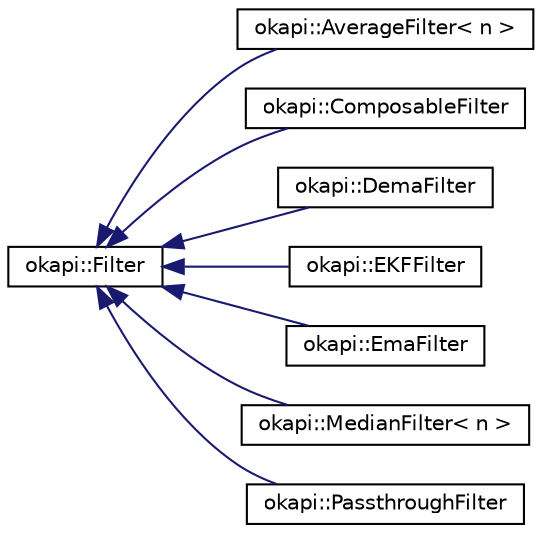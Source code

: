 digraph "Graphical Class Hierarchy"
{
 // LATEX_PDF_SIZE
  edge [fontname="Helvetica",fontsize="10",labelfontname="Helvetica",labelfontsize="10"];
  node [fontname="Helvetica",fontsize="10",shape=record];
  rankdir="LR";
  Node0 [label="okapi::Filter",height=0.2,width=0.4,color="black", fillcolor="white", style="filled",URL="$classokapi_1_1Filter.html",tooltip=" "];
  Node0 -> Node1 [dir="back",color="midnightblue",fontsize="10",style="solid",fontname="Helvetica"];
  Node1 [label="okapi::AverageFilter\< n \>",height=0.2,width=0.4,color="black", fillcolor="white", style="filled",URL="$classokapi_1_1AverageFilter.html",tooltip=" "];
  Node0 -> Node2 [dir="back",color="midnightblue",fontsize="10",style="solid",fontname="Helvetica"];
  Node2 [label="okapi::ComposableFilter",height=0.2,width=0.4,color="black", fillcolor="white", style="filled",URL="$classokapi_1_1ComposableFilter.html",tooltip=" "];
  Node0 -> Node3 [dir="back",color="midnightblue",fontsize="10",style="solid",fontname="Helvetica"];
  Node3 [label="okapi::DemaFilter",height=0.2,width=0.4,color="black", fillcolor="white", style="filled",URL="$classokapi_1_1DemaFilter.html",tooltip=" "];
  Node0 -> Node4 [dir="back",color="midnightblue",fontsize="10",style="solid",fontname="Helvetica"];
  Node4 [label="okapi::EKFFilter",height=0.2,width=0.4,color="black", fillcolor="white", style="filled",URL="$classokapi_1_1EKFFilter.html",tooltip=" "];
  Node0 -> Node5 [dir="back",color="midnightblue",fontsize="10",style="solid",fontname="Helvetica"];
  Node5 [label="okapi::EmaFilter",height=0.2,width=0.4,color="black", fillcolor="white", style="filled",URL="$classokapi_1_1EmaFilter.html",tooltip=" "];
  Node0 -> Node6 [dir="back",color="midnightblue",fontsize="10",style="solid",fontname="Helvetica"];
  Node6 [label="okapi::MedianFilter\< n \>",height=0.2,width=0.4,color="black", fillcolor="white", style="filled",URL="$classokapi_1_1MedianFilter.html",tooltip=" "];
  Node0 -> Node7 [dir="back",color="midnightblue",fontsize="10",style="solid",fontname="Helvetica"];
  Node7 [label="okapi::PassthroughFilter",height=0.2,width=0.4,color="black", fillcolor="white", style="filled",URL="$classokapi_1_1PassthroughFilter.html",tooltip=" "];
}
